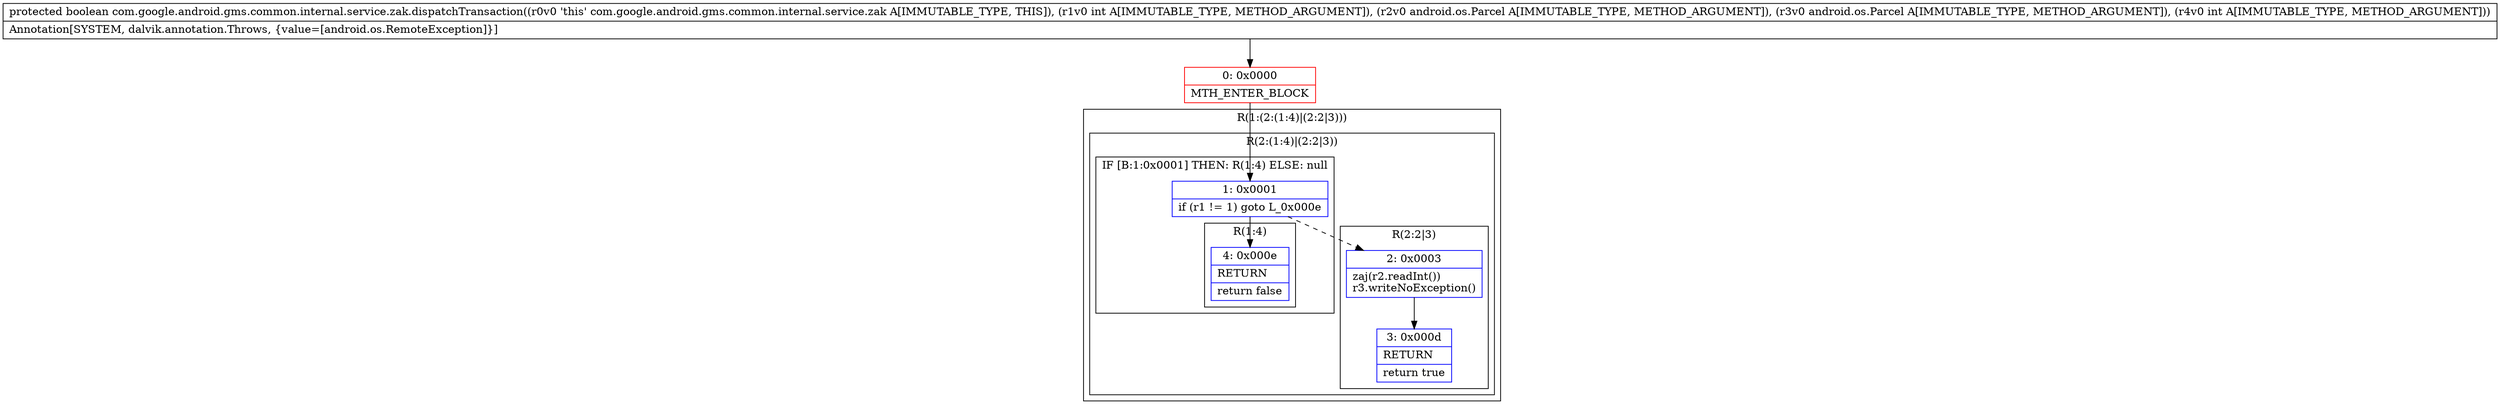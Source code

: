 digraph "CFG forcom.google.android.gms.common.internal.service.zak.dispatchTransaction(ILandroid\/os\/Parcel;Landroid\/os\/Parcel;I)Z" {
subgraph cluster_Region_29434113 {
label = "R(1:(2:(1:4)|(2:2|3)))";
node [shape=record,color=blue];
subgraph cluster_Region_110762800 {
label = "R(2:(1:4)|(2:2|3))";
node [shape=record,color=blue];
subgraph cluster_IfRegion_250276987 {
label = "IF [B:1:0x0001] THEN: R(1:4) ELSE: null";
node [shape=record,color=blue];
Node_1 [shape=record,label="{1\:\ 0x0001|if (r1 != 1) goto L_0x000e\l}"];
subgraph cluster_Region_2072263056 {
label = "R(1:4)";
node [shape=record,color=blue];
Node_4 [shape=record,label="{4\:\ 0x000e|RETURN\l|return false\l}"];
}
}
subgraph cluster_Region_1942341320 {
label = "R(2:2|3)";
node [shape=record,color=blue];
Node_2 [shape=record,label="{2\:\ 0x0003|zaj(r2.readInt())\lr3.writeNoException()\l}"];
Node_3 [shape=record,label="{3\:\ 0x000d|RETURN\l|return true\l}"];
}
}
}
Node_0 [shape=record,color=red,label="{0\:\ 0x0000|MTH_ENTER_BLOCK\l}"];
MethodNode[shape=record,label="{protected boolean com.google.android.gms.common.internal.service.zak.dispatchTransaction((r0v0 'this' com.google.android.gms.common.internal.service.zak A[IMMUTABLE_TYPE, THIS]), (r1v0 int A[IMMUTABLE_TYPE, METHOD_ARGUMENT]), (r2v0 android.os.Parcel A[IMMUTABLE_TYPE, METHOD_ARGUMENT]), (r3v0 android.os.Parcel A[IMMUTABLE_TYPE, METHOD_ARGUMENT]), (r4v0 int A[IMMUTABLE_TYPE, METHOD_ARGUMENT]))  | Annotation[SYSTEM, dalvik.annotation.Throws, \{value=[android.os.RemoteException]\}]\l}"];
MethodNode -> Node_0;
Node_1 -> Node_2[style=dashed];
Node_1 -> Node_4;
Node_2 -> Node_3;
Node_0 -> Node_1;
}

